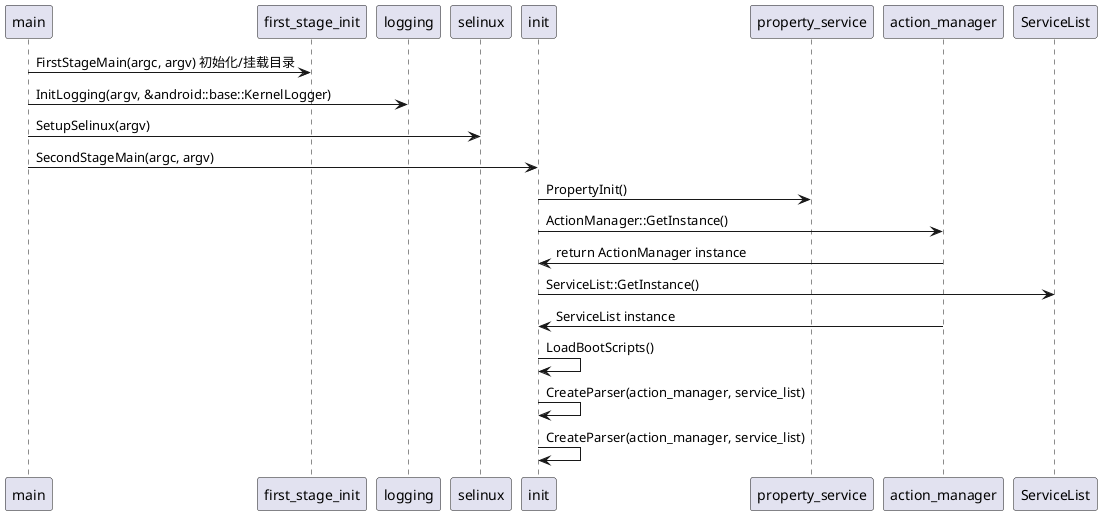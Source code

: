 @startuml

main -> first_stage_init: FirstStageMain(argc, argv) 初始化/挂载目录
main -> logging: InitLogging(argv, &android::base::KernelLogger)
main -> selinux: SetupSelinux(argv)
main -> init: SecondStageMain(argc, argv)
init -> property_service: PropertyInit()
init -> action_manager: ActionManager::GetInstance()
action_manager -> init: return ActionManager instance
init -> ServiceList: ServiceList::GetInstance()
action_manager -> init: ServiceList instance
init -> init: LoadBootScripts()
init -> init: CreateParser(action_manager, service_list)
init -> init: CreateParser(action_manager, service_list)

@enduml